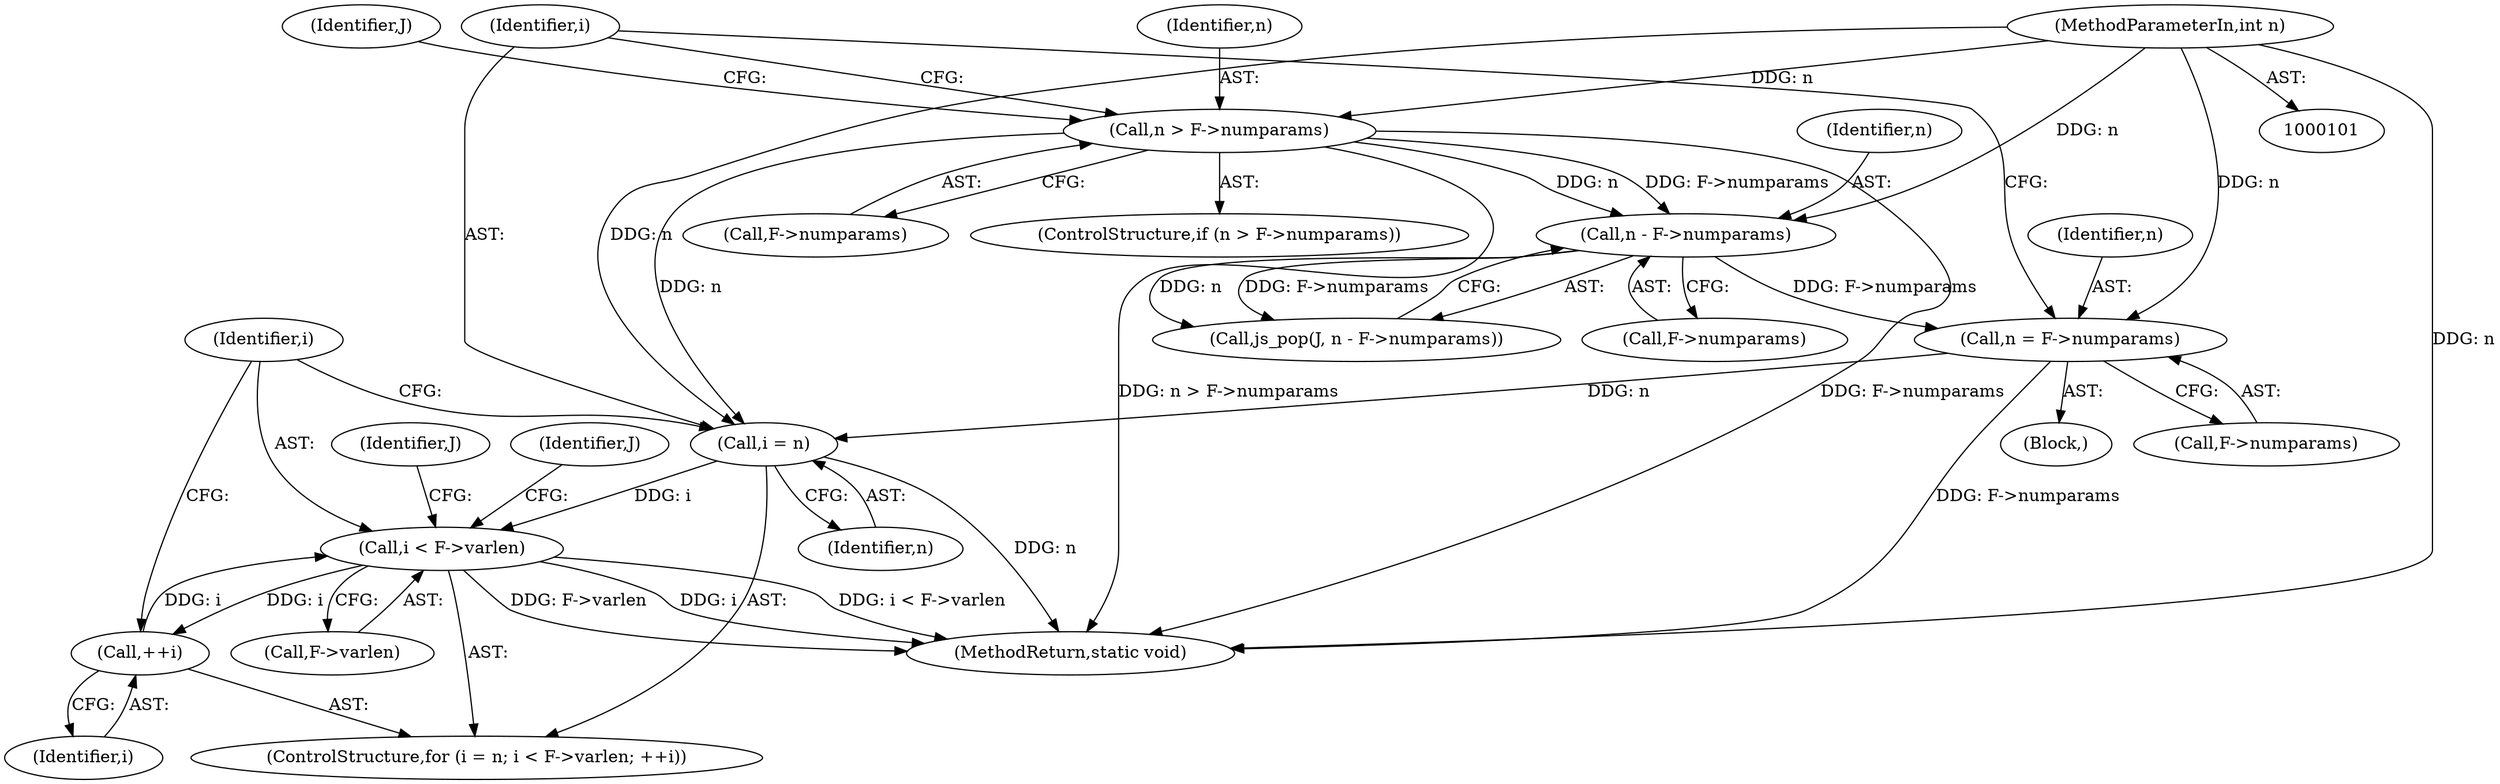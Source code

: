 digraph "0_ghostscript_77ab465f1c394bb77f00966cd950650f3f53cb24@pointer" {
"1000135" [label="(Call,i < F->varlen)"];
"1000140" [label="(Call,++i)"];
"1000135" [label="(Call,i < F->varlen)"];
"1000132" [label="(Call,i = n)"];
"1000113" [label="(Call,n > F->numparams)"];
"1000103" [label="(MethodParameterIn,int n)"];
"1000126" [label="(Call,n = F->numparams)"];
"1000121" [label="(Call,n - F->numparams)"];
"1000135" [label="(Call,i < F->varlen)"];
"1000119" [label="(Call,js_pop(J, n - F->numparams))"];
"1000103" [label="(MethodParameterIn,int n)"];
"1000128" [label="(Call,F->numparams)"];
"1000163" [label="(MethodReturn,static void)"];
"1000115" [label="(Call,F->numparams)"];
"1000127" [label="(Identifier,n)"];
"1000132" [label="(Call,i = n)"];
"1000122" [label="(Identifier,n)"];
"1000136" [label="(Identifier,i)"];
"1000143" [label="(Identifier,J)"];
"1000140" [label="(Call,++i)"];
"1000134" [label="(Identifier,n)"];
"1000131" [label="(ControlStructure,for (i = n; i < F->varlen; ++i))"];
"1000121" [label="(Call,n - F->numparams)"];
"1000133" [label="(Identifier,i)"];
"1000113" [label="(Call,n > F->numparams)"];
"1000141" [label="(Identifier,i)"];
"1000112" [label="(ControlStructure,if (n > F->numparams))"];
"1000114" [label="(Identifier,n)"];
"1000145" [label="(Identifier,J)"];
"1000126" [label="(Call,n = F->numparams)"];
"1000120" [label="(Identifier,J)"];
"1000118" [label="(Block,)"];
"1000137" [label="(Call,F->varlen)"];
"1000123" [label="(Call,F->numparams)"];
"1000135" -> "1000131"  [label="AST: "];
"1000135" -> "1000137"  [label="CFG: "];
"1000136" -> "1000135"  [label="AST: "];
"1000137" -> "1000135"  [label="AST: "];
"1000143" -> "1000135"  [label="CFG: "];
"1000145" -> "1000135"  [label="CFG: "];
"1000135" -> "1000163"  [label="DDG: i"];
"1000135" -> "1000163"  [label="DDG: i < F->varlen"];
"1000135" -> "1000163"  [label="DDG: F->varlen"];
"1000140" -> "1000135"  [label="DDG: i"];
"1000132" -> "1000135"  [label="DDG: i"];
"1000135" -> "1000140"  [label="DDG: i"];
"1000140" -> "1000131"  [label="AST: "];
"1000140" -> "1000141"  [label="CFG: "];
"1000141" -> "1000140"  [label="AST: "];
"1000136" -> "1000140"  [label="CFG: "];
"1000132" -> "1000131"  [label="AST: "];
"1000132" -> "1000134"  [label="CFG: "];
"1000133" -> "1000132"  [label="AST: "];
"1000134" -> "1000132"  [label="AST: "];
"1000136" -> "1000132"  [label="CFG: "];
"1000132" -> "1000163"  [label="DDG: n"];
"1000113" -> "1000132"  [label="DDG: n"];
"1000126" -> "1000132"  [label="DDG: n"];
"1000103" -> "1000132"  [label="DDG: n"];
"1000113" -> "1000112"  [label="AST: "];
"1000113" -> "1000115"  [label="CFG: "];
"1000114" -> "1000113"  [label="AST: "];
"1000115" -> "1000113"  [label="AST: "];
"1000120" -> "1000113"  [label="CFG: "];
"1000133" -> "1000113"  [label="CFG: "];
"1000113" -> "1000163"  [label="DDG: F->numparams"];
"1000113" -> "1000163"  [label="DDG: n > F->numparams"];
"1000103" -> "1000113"  [label="DDG: n"];
"1000113" -> "1000121"  [label="DDG: n"];
"1000113" -> "1000121"  [label="DDG: F->numparams"];
"1000103" -> "1000101"  [label="AST: "];
"1000103" -> "1000163"  [label="DDG: n"];
"1000103" -> "1000121"  [label="DDG: n"];
"1000103" -> "1000126"  [label="DDG: n"];
"1000126" -> "1000118"  [label="AST: "];
"1000126" -> "1000128"  [label="CFG: "];
"1000127" -> "1000126"  [label="AST: "];
"1000128" -> "1000126"  [label="AST: "];
"1000133" -> "1000126"  [label="CFG: "];
"1000126" -> "1000163"  [label="DDG: F->numparams"];
"1000121" -> "1000126"  [label="DDG: F->numparams"];
"1000121" -> "1000119"  [label="AST: "];
"1000121" -> "1000123"  [label="CFG: "];
"1000122" -> "1000121"  [label="AST: "];
"1000123" -> "1000121"  [label="AST: "];
"1000119" -> "1000121"  [label="CFG: "];
"1000121" -> "1000119"  [label="DDG: n"];
"1000121" -> "1000119"  [label="DDG: F->numparams"];
}
